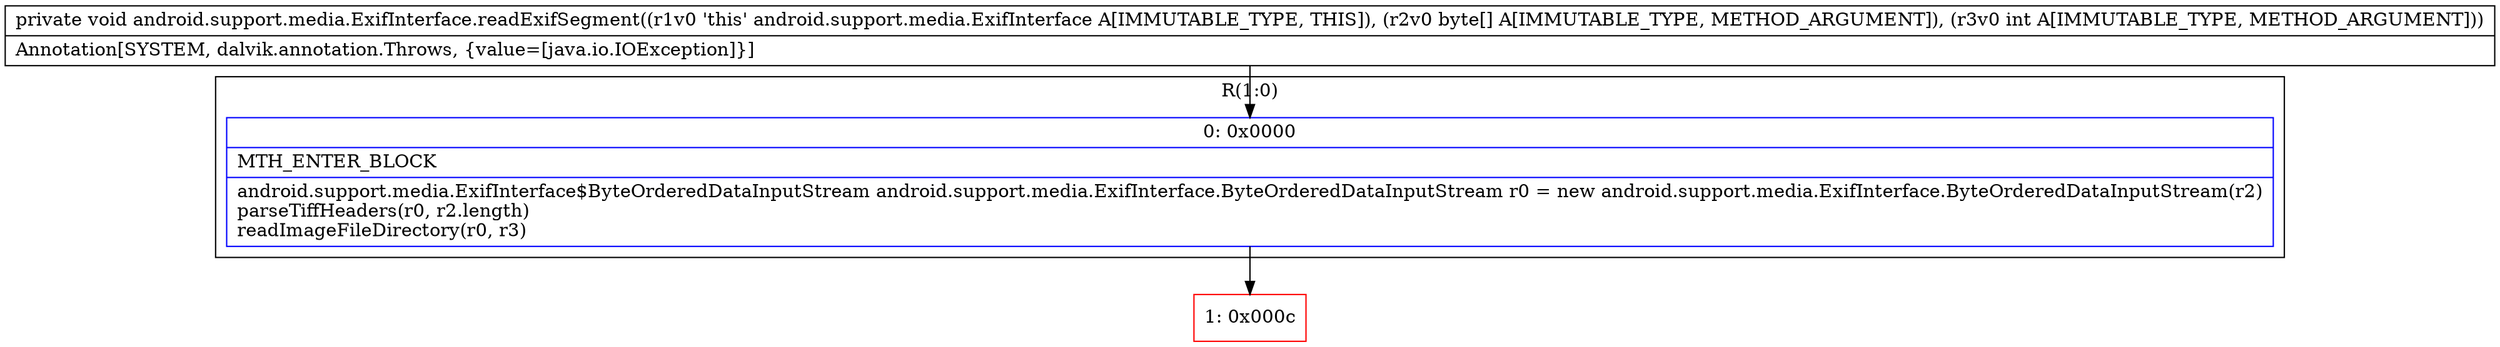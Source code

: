 digraph "CFG forandroid.support.media.ExifInterface.readExifSegment([BI)V" {
subgraph cluster_Region_980528474 {
label = "R(1:0)";
node [shape=record,color=blue];
Node_0 [shape=record,label="{0\:\ 0x0000|MTH_ENTER_BLOCK\l|android.support.media.ExifInterface$ByteOrderedDataInputStream android.support.media.ExifInterface.ByteOrderedDataInputStream r0 = new android.support.media.ExifInterface.ByteOrderedDataInputStream(r2)\lparseTiffHeaders(r0, r2.length)\lreadImageFileDirectory(r0, r3)\l}"];
}
Node_1 [shape=record,color=red,label="{1\:\ 0x000c}"];
MethodNode[shape=record,label="{private void android.support.media.ExifInterface.readExifSegment((r1v0 'this' android.support.media.ExifInterface A[IMMUTABLE_TYPE, THIS]), (r2v0 byte[] A[IMMUTABLE_TYPE, METHOD_ARGUMENT]), (r3v0 int A[IMMUTABLE_TYPE, METHOD_ARGUMENT]))  | Annotation[SYSTEM, dalvik.annotation.Throws, \{value=[java.io.IOException]\}]\l}"];
MethodNode -> Node_0;
Node_0 -> Node_1;
}


